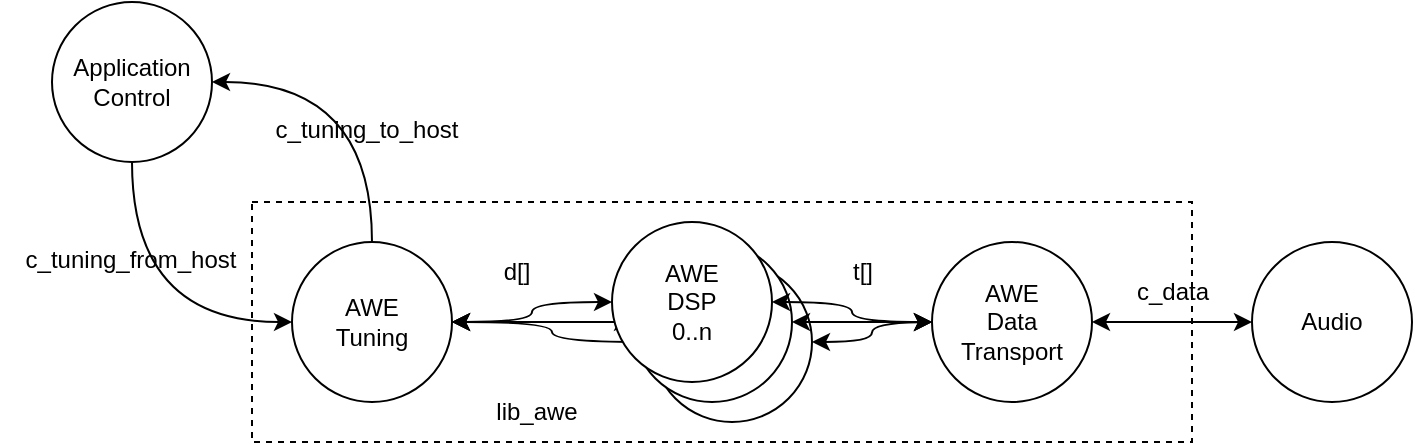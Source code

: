 <mxfile version="21.2.8" type="device">
  <diagram name="Page-1" id="4fDpvOj6Ap3gWiHqsom4">
    <mxGraphModel dx="1054" dy="625" grid="1" gridSize="10" guides="1" tooltips="1" connect="1" arrows="1" fold="1" page="1" pageScale="1" pageWidth="1169" pageHeight="827" math="0" shadow="0">
      <root>
        <mxCell id="0" />
        <mxCell id="1" parent="0" />
        <mxCell id="RLvPA5mO0UZJfV3lfqa0-27" value="" style="rounded=0;whiteSpace=wrap;html=1;dashed=1;" parent="1" vertex="1">
          <mxGeometry x="340" y="260" width="470" height="120" as="geometry" />
        </mxCell>
        <mxCell id="RLvPA5mO0UZJfV3lfqa0-21" style="edgeStyle=orthogonalEdgeStyle;rounded=0;orthogonalLoop=1;jettySize=auto;html=1;exitX=1;exitY=0.5;exitDx=0;exitDy=0;curved=1;startArrow=classic;startFill=1;" parent="1" source="RLvPA5mO0UZJfV3lfqa0-3" edge="1">
          <mxGeometry relative="1" as="geometry">
            <mxPoint x="680" y="320" as="targetPoint" />
          </mxGeometry>
        </mxCell>
        <mxCell id="RLvPA5mO0UZJfV3lfqa0-3" value="" style="ellipse;whiteSpace=wrap;html=1;" parent="1" vertex="1">
          <mxGeometry x="540" y="290" width="80" height="80" as="geometry" />
        </mxCell>
        <mxCell id="RLvPA5mO0UZJfV3lfqa0-14" style="edgeStyle=orthogonalEdgeStyle;rounded=0;orthogonalLoop=1;jettySize=auto;html=1;exitX=0.5;exitY=0;exitDx=0;exitDy=0;entryX=1;entryY=0.5;entryDx=0;entryDy=0;curved=1;" parent="1" source="RLvPA5mO0UZJfV3lfqa0-7" target="RLvPA5mO0UZJfV3lfqa0-12" edge="1">
          <mxGeometry relative="1" as="geometry" />
        </mxCell>
        <mxCell id="RLvPA5mO0UZJfV3lfqa0-22" style="edgeStyle=orthogonalEdgeStyle;rounded=0;orthogonalLoop=1;jettySize=auto;html=1;exitX=1;exitY=0.5;exitDx=0;exitDy=0;entryX=0;entryY=0.5;entryDx=0;entryDy=0;curved=1;startArrow=classic;startFill=1;" parent="1" source="RLvPA5mO0UZJfV3lfqa0-7" target="RLvPA5mO0UZJfV3lfqa0-1" edge="1">
          <mxGeometry relative="1" as="geometry" />
        </mxCell>
        <mxCell id="RLvPA5mO0UZJfV3lfqa0-23" style="edgeStyle=orthogonalEdgeStyle;rounded=0;orthogonalLoop=1;jettySize=auto;html=1;exitX=1;exitY=0.5;exitDx=0;exitDy=0;entryX=0;entryY=0.5;entryDx=0;entryDy=0;curved=1;startArrow=classic;startFill=1;" parent="1" source="RLvPA5mO0UZJfV3lfqa0-7" target="RLvPA5mO0UZJfV3lfqa0-2" edge="1">
          <mxGeometry relative="1" as="geometry">
            <mxPoint x="510" y="350" as="targetPoint" />
          </mxGeometry>
        </mxCell>
        <mxCell id="RLvPA5mO0UZJfV3lfqa0-24" style="edgeStyle=orthogonalEdgeStyle;rounded=0;orthogonalLoop=1;jettySize=auto;html=1;exitX=1;exitY=0.5;exitDx=0;exitDy=0;entryX=0;entryY=0.5;entryDx=0;entryDy=0;curved=1;startArrow=classic;startFill=1;" parent="1" source="RLvPA5mO0UZJfV3lfqa0-7" target="RLvPA5mO0UZJfV3lfqa0-3" edge="1">
          <mxGeometry relative="1" as="geometry" />
        </mxCell>
        <mxCell id="RLvPA5mO0UZJfV3lfqa0-7" value="AWE&lt;br&gt;Tuning" style="ellipse;whiteSpace=wrap;html=1;" parent="1" vertex="1">
          <mxGeometry x="360" y="280" width="80" height="80" as="geometry" />
        </mxCell>
        <mxCell id="RLvPA5mO0UZJfV3lfqa0-10" style="edgeStyle=orthogonalEdgeStyle;rounded=0;orthogonalLoop=1;jettySize=auto;html=1;exitX=1;exitY=0.5;exitDx=0;exitDy=0;entryX=0;entryY=0.5;entryDx=0;entryDy=0;startArrow=classic;startFill=1;" parent="1" source="RLvPA5mO0UZJfV3lfqa0-8" target="RLvPA5mO0UZJfV3lfqa0-9" edge="1">
          <mxGeometry relative="1" as="geometry" />
        </mxCell>
        <mxCell id="RLvPA5mO0UZJfV3lfqa0-8" value="AWE&lt;br&gt;Data&lt;br&gt;Transport" style="ellipse;whiteSpace=wrap;html=1;" parent="1" vertex="1">
          <mxGeometry x="680" y="280" width="80" height="80" as="geometry" />
        </mxCell>
        <mxCell id="RLvPA5mO0UZJfV3lfqa0-9" value="Audio" style="ellipse;whiteSpace=wrap;html=1;" parent="1" vertex="1">
          <mxGeometry x="840" y="280" width="80" height="80" as="geometry" />
        </mxCell>
        <mxCell id="RLvPA5mO0UZJfV3lfqa0-11" value="c_data" style="text;html=1;align=center;verticalAlign=middle;resizable=0;points=[];autosize=1;strokeColor=none;fillColor=none;" parent="1" vertex="1">
          <mxGeometry x="770" y="290" width="60" height="30" as="geometry" />
        </mxCell>
        <mxCell id="RLvPA5mO0UZJfV3lfqa0-13" style="edgeStyle=orthogonalEdgeStyle;rounded=0;orthogonalLoop=1;jettySize=auto;html=1;exitX=0.5;exitY=1;exitDx=0;exitDy=0;entryX=0;entryY=0.5;entryDx=0;entryDy=0;curved=1;" parent="1" source="RLvPA5mO0UZJfV3lfqa0-12" target="RLvPA5mO0UZJfV3lfqa0-7" edge="1">
          <mxGeometry relative="1" as="geometry" />
        </mxCell>
        <mxCell id="RLvPA5mO0UZJfV3lfqa0-12" value="Application&lt;br&gt;Control" style="ellipse;whiteSpace=wrap;html=1;" parent="1" vertex="1">
          <mxGeometry x="240" y="160" width="80" height="80" as="geometry" />
        </mxCell>
        <mxCell id="RLvPA5mO0UZJfV3lfqa0-15" value="c_tuning_from_host" style="text;html=1;align=center;verticalAlign=middle;resizable=0;points=[];autosize=1;strokeColor=none;fillColor=none;" parent="1" vertex="1">
          <mxGeometry x="214" y="274" width="130" height="30" as="geometry" />
        </mxCell>
        <mxCell id="RLvPA5mO0UZJfV3lfqa0-18" value="c_tuning_to_host" style="text;html=1;align=center;verticalAlign=middle;resizable=0;points=[];autosize=1;strokeColor=none;fillColor=none;" parent="1" vertex="1">
          <mxGeometry x="342" y="209" width="110" height="30" as="geometry" />
        </mxCell>
        <mxCell id="RLvPA5mO0UZJfV3lfqa0-20" style="edgeStyle=orthogonalEdgeStyle;rounded=0;orthogonalLoop=1;jettySize=auto;html=1;exitX=1;exitY=0.5;exitDx=0;exitDy=0;entryX=0;entryY=0.5;entryDx=0;entryDy=0;curved=1;startArrow=classic;startFill=1;" parent="1" source="RLvPA5mO0UZJfV3lfqa0-2" target="RLvPA5mO0UZJfV3lfqa0-8" edge="1">
          <mxGeometry relative="1" as="geometry" />
        </mxCell>
        <mxCell id="RLvPA5mO0UZJfV3lfqa0-2" value="" style="ellipse;whiteSpace=wrap;html=1;" parent="1" vertex="1">
          <mxGeometry x="530" y="280" width="80" height="80" as="geometry" />
        </mxCell>
        <mxCell id="RLvPA5mO0UZJfV3lfqa0-19" style="edgeStyle=orthogonalEdgeStyle;rounded=0;orthogonalLoop=1;jettySize=auto;html=1;exitX=1;exitY=0.5;exitDx=0;exitDy=0;entryX=0;entryY=0.5;entryDx=0;entryDy=0;curved=1;startArrow=classic;startFill=1;" parent="1" source="RLvPA5mO0UZJfV3lfqa0-1" target="RLvPA5mO0UZJfV3lfqa0-8" edge="1">
          <mxGeometry relative="1" as="geometry" />
        </mxCell>
        <mxCell id="RLvPA5mO0UZJfV3lfqa0-1" value="AWE&lt;br&gt;DSP&lt;br&gt;0..n" style="ellipse;whiteSpace=wrap;html=1;" parent="1" vertex="1">
          <mxGeometry x="520" y="270" width="80" height="80" as="geometry" />
        </mxCell>
        <mxCell id="RLvPA5mO0UZJfV3lfqa0-25" value="d[]" style="text;html=1;align=center;verticalAlign=middle;resizable=0;points=[];autosize=1;strokeColor=none;fillColor=none;" parent="1" vertex="1">
          <mxGeometry x="452" y="280" width="40" height="30" as="geometry" />
        </mxCell>
        <mxCell id="RLvPA5mO0UZJfV3lfqa0-26" value="t[]" style="text;html=1;align=center;verticalAlign=middle;resizable=0;points=[];autosize=1;strokeColor=none;fillColor=none;" parent="1" vertex="1">
          <mxGeometry x="630" y="280" width="30" height="30" as="geometry" />
        </mxCell>
        <mxCell id="NRgBtvuTJT0JyVKPOFKw-1" value="lib_awe" style="text;html=1;align=center;verticalAlign=middle;resizable=0;points=[];autosize=1;strokeColor=none;fillColor=none;" parent="1" vertex="1">
          <mxGeometry x="452" y="350" width="60" height="30" as="geometry" />
        </mxCell>
      </root>
    </mxGraphModel>
  </diagram>
</mxfile>
